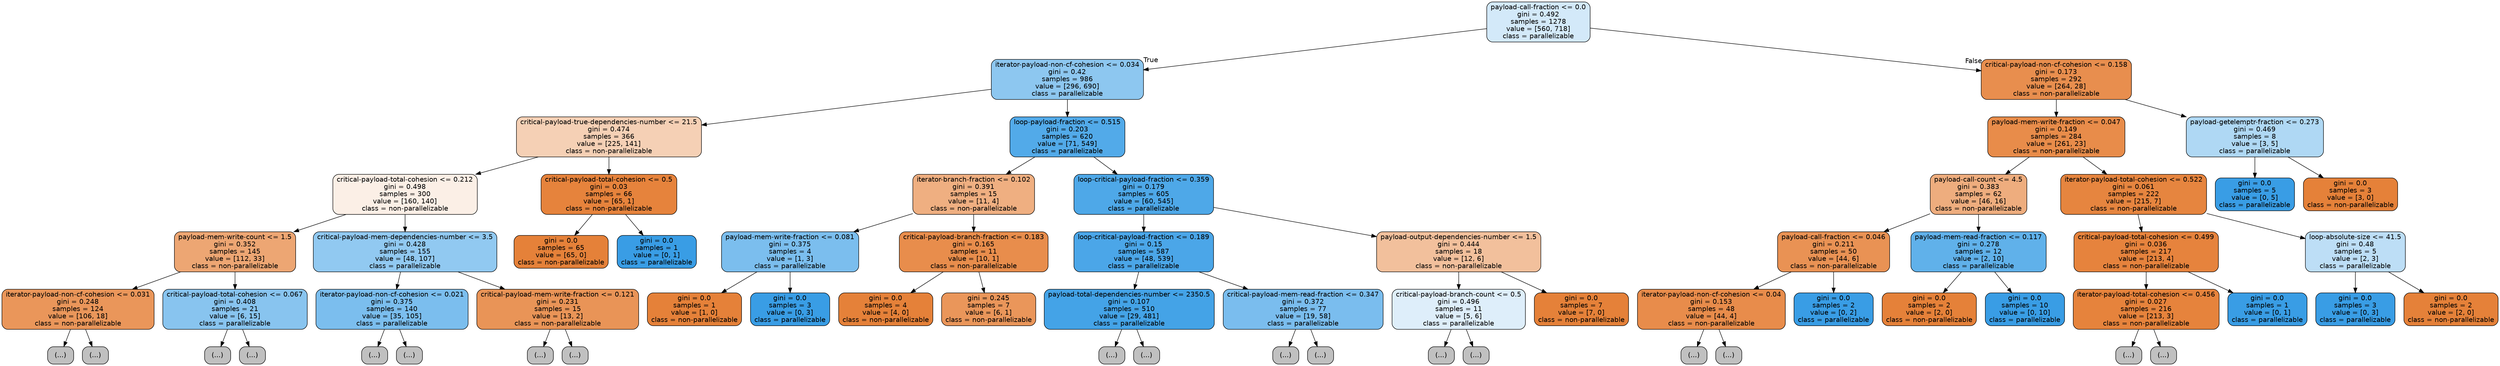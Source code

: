 digraph Tree {
node [shape=box, style="filled, rounded", color="black", fontname=helvetica] ;
edge [fontname=helvetica] ;
0 [label="payload-call-fraction <= 0.0\ngini = 0.492\nsamples = 1278\nvalue = [560, 718]\nclass = parallelizable", fillcolor="#399de538"] ;
1 [label="iterator-payload-non-cf-cohesion <= 0.034\ngini = 0.42\nsamples = 986\nvalue = [296, 690]\nclass = parallelizable", fillcolor="#399de592"] ;
0 -> 1 [labeldistance=2.5, labelangle=45, headlabel="True"] ;
2 [label="critical-payload-true-dependencies-number <= 21.5\ngini = 0.474\nsamples = 366\nvalue = [225, 141]\nclass = non-parallelizable", fillcolor="#e581395f"] ;
1 -> 2 ;
3 [label="critical-payload-total-cohesion <= 0.212\ngini = 0.498\nsamples = 300\nvalue = [160, 140]\nclass = non-parallelizable", fillcolor="#e5813920"] ;
2 -> 3 ;
4 [label="payload-mem-write-count <= 1.5\ngini = 0.352\nsamples = 145\nvalue = [112, 33]\nclass = non-parallelizable", fillcolor="#e58139b4"] ;
3 -> 4 ;
5 [label="iterator-payload-non-cf-cohesion <= 0.031\ngini = 0.248\nsamples = 124\nvalue = [106, 18]\nclass = non-parallelizable", fillcolor="#e58139d4"] ;
4 -> 5 ;
6 [label="(...)", fillcolor="#C0C0C0"] ;
5 -> 6 ;
21 [label="(...)", fillcolor="#C0C0C0"] ;
5 -> 21 ;
34 [label="critical-payload-total-cohesion <= 0.067\ngini = 0.408\nsamples = 21\nvalue = [6, 15]\nclass = parallelizable", fillcolor="#399de599"] ;
4 -> 34 ;
35 [label="(...)", fillcolor="#C0C0C0"] ;
34 -> 35 ;
40 [label="(...)", fillcolor="#C0C0C0"] ;
34 -> 40 ;
41 [label="critical-payload-mem-dependencies-number <= 3.5\ngini = 0.428\nsamples = 155\nvalue = [48, 107]\nclass = parallelizable", fillcolor="#399de58d"] ;
3 -> 41 ;
42 [label="iterator-payload-non-cf-cohesion <= 0.021\ngini = 0.375\nsamples = 140\nvalue = [35, 105]\nclass = parallelizable", fillcolor="#399de5aa"] ;
41 -> 42 ;
43 [label="(...)", fillcolor="#C0C0C0"] ;
42 -> 43 ;
60 [label="(...)", fillcolor="#C0C0C0"] ;
42 -> 60 ;
81 [label="critical-payload-mem-write-fraction <= 0.121\ngini = 0.231\nsamples = 15\nvalue = [13, 2]\nclass = non-parallelizable", fillcolor="#e58139d8"] ;
41 -> 81 ;
82 [label="(...)", fillcolor="#C0C0C0"] ;
81 -> 82 ;
83 [label="(...)", fillcolor="#C0C0C0"] ;
81 -> 83 ;
84 [label="critical-payload-total-cohesion <= 0.5\ngini = 0.03\nsamples = 66\nvalue = [65, 1]\nclass = non-parallelizable", fillcolor="#e58139fb"] ;
2 -> 84 ;
85 [label="gini = 0.0\nsamples = 65\nvalue = [65, 0]\nclass = non-parallelizable", fillcolor="#e58139ff"] ;
84 -> 85 ;
86 [label="gini = 0.0\nsamples = 1\nvalue = [0, 1]\nclass = parallelizable", fillcolor="#399de5ff"] ;
84 -> 86 ;
87 [label="loop-payload-fraction <= 0.515\ngini = 0.203\nsamples = 620\nvalue = [71, 549]\nclass = parallelizable", fillcolor="#399de5de"] ;
1 -> 87 ;
88 [label="iterator-branch-fraction <= 0.102\ngini = 0.391\nsamples = 15\nvalue = [11, 4]\nclass = non-parallelizable", fillcolor="#e58139a2"] ;
87 -> 88 ;
89 [label="payload-mem-write-fraction <= 0.081\ngini = 0.375\nsamples = 4\nvalue = [1, 3]\nclass = parallelizable", fillcolor="#399de5aa"] ;
88 -> 89 ;
90 [label="gini = 0.0\nsamples = 1\nvalue = [1, 0]\nclass = non-parallelizable", fillcolor="#e58139ff"] ;
89 -> 90 ;
91 [label="gini = 0.0\nsamples = 3\nvalue = [0, 3]\nclass = parallelizable", fillcolor="#399de5ff"] ;
89 -> 91 ;
92 [label="critical-payload-branch-fraction <= 0.183\ngini = 0.165\nsamples = 11\nvalue = [10, 1]\nclass = non-parallelizable", fillcolor="#e58139e6"] ;
88 -> 92 ;
93 [label="gini = 0.0\nsamples = 4\nvalue = [4, 0]\nclass = non-parallelizable", fillcolor="#e58139ff"] ;
92 -> 93 ;
94 [label="gini = 0.245\nsamples = 7\nvalue = [6, 1]\nclass = non-parallelizable", fillcolor="#e58139d4"] ;
92 -> 94 ;
95 [label="loop-critical-payload-fraction <= 0.359\ngini = 0.179\nsamples = 605\nvalue = [60, 545]\nclass = parallelizable", fillcolor="#399de5e3"] ;
87 -> 95 ;
96 [label="loop-critical-payload-fraction <= 0.189\ngini = 0.15\nsamples = 587\nvalue = [48, 539]\nclass = parallelizable", fillcolor="#399de5e8"] ;
95 -> 96 ;
97 [label="payload-total-dependencies-number <= 2350.5\ngini = 0.107\nsamples = 510\nvalue = [29, 481]\nclass = parallelizable", fillcolor="#399de5f0"] ;
96 -> 97 ;
98 [label="(...)", fillcolor="#C0C0C0"] ;
97 -> 98 ;
161 [label="(...)", fillcolor="#C0C0C0"] ;
97 -> 161 ;
162 [label="critical-payload-mem-read-fraction <= 0.347\ngini = 0.372\nsamples = 77\nvalue = [19, 58]\nclass = parallelizable", fillcolor="#399de5ab"] ;
96 -> 162 ;
163 [label="(...)", fillcolor="#C0C0C0"] ;
162 -> 163 ;
180 [label="(...)", fillcolor="#C0C0C0"] ;
162 -> 180 ;
189 [label="payload-output-dependencies-number <= 1.5\ngini = 0.444\nsamples = 18\nvalue = [12, 6]\nclass = non-parallelizable", fillcolor="#e581397f"] ;
95 -> 189 ;
190 [label="critical-payload-branch-count <= 0.5\ngini = 0.496\nsamples = 11\nvalue = [5, 6]\nclass = parallelizable", fillcolor="#399de52a"] ;
189 -> 190 ;
191 [label="(...)", fillcolor="#C0C0C0"] ;
190 -> 191 ;
194 [label="(...)", fillcolor="#C0C0C0"] ;
190 -> 194 ;
197 [label="gini = 0.0\nsamples = 7\nvalue = [7, 0]\nclass = non-parallelizable", fillcolor="#e58139ff"] ;
189 -> 197 ;
198 [label="critical-payload-non-cf-cohesion <= 0.158\ngini = 0.173\nsamples = 292\nvalue = [264, 28]\nclass = non-parallelizable", fillcolor="#e58139e4"] ;
0 -> 198 [labeldistance=2.5, labelangle=-45, headlabel="False"] ;
199 [label="payload-mem-write-fraction <= 0.047\ngini = 0.149\nsamples = 284\nvalue = [261, 23]\nclass = non-parallelizable", fillcolor="#e58139e9"] ;
198 -> 199 ;
200 [label="payload-call-count <= 4.5\ngini = 0.383\nsamples = 62\nvalue = [46, 16]\nclass = non-parallelizable", fillcolor="#e58139a6"] ;
199 -> 200 ;
201 [label="payload-call-fraction <= 0.046\ngini = 0.211\nsamples = 50\nvalue = [44, 6]\nclass = non-parallelizable", fillcolor="#e58139dc"] ;
200 -> 201 ;
202 [label="iterator-payload-non-cf-cohesion <= 0.04\ngini = 0.153\nsamples = 48\nvalue = [44, 4]\nclass = non-parallelizable", fillcolor="#e58139e8"] ;
201 -> 202 ;
203 [label="(...)", fillcolor="#C0C0C0"] ;
202 -> 203 ;
208 [label="(...)", fillcolor="#C0C0C0"] ;
202 -> 208 ;
211 [label="gini = 0.0\nsamples = 2\nvalue = [0, 2]\nclass = parallelizable", fillcolor="#399de5ff"] ;
201 -> 211 ;
212 [label="payload-mem-read-fraction <= 0.117\ngini = 0.278\nsamples = 12\nvalue = [2, 10]\nclass = parallelizable", fillcolor="#399de5cc"] ;
200 -> 212 ;
213 [label="gini = 0.0\nsamples = 2\nvalue = [2, 0]\nclass = non-parallelizable", fillcolor="#e58139ff"] ;
212 -> 213 ;
214 [label="gini = 0.0\nsamples = 10\nvalue = [0, 10]\nclass = parallelizable", fillcolor="#399de5ff"] ;
212 -> 214 ;
215 [label="iterator-payload-total-cohesion <= 0.522\ngini = 0.061\nsamples = 222\nvalue = [215, 7]\nclass = non-parallelizable", fillcolor="#e58139f7"] ;
199 -> 215 ;
216 [label="critical-payload-total-cohesion <= 0.499\ngini = 0.036\nsamples = 217\nvalue = [213, 4]\nclass = non-parallelizable", fillcolor="#e58139fa"] ;
215 -> 216 ;
217 [label="iterator-payload-total-cohesion <= 0.456\ngini = 0.027\nsamples = 216\nvalue = [213, 3]\nclass = non-parallelizable", fillcolor="#e58139fb"] ;
216 -> 217 ;
218 [label="(...)", fillcolor="#C0C0C0"] ;
217 -> 218 ;
223 [label="(...)", fillcolor="#C0C0C0"] ;
217 -> 223 ;
228 [label="gini = 0.0\nsamples = 1\nvalue = [0, 1]\nclass = parallelizable", fillcolor="#399de5ff"] ;
216 -> 228 ;
229 [label="loop-absolute-size <= 41.5\ngini = 0.48\nsamples = 5\nvalue = [2, 3]\nclass = parallelizable", fillcolor="#399de555"] ;
215 -> 229 ;
230 [label="gini = 0.0\nsamples = 3\nvalue = [0, 3]\nclass = parallelizable", fillcolor="#399de5ff"] ;
229 -> 230 ;
231 [label="gini = 0.0\nsamples = 2\nvalue = [2, 0]\nclass = non-parallelizable", fillcolor="#e58139ff"] ;
229 -> 231 ;
232 [label="payload-getelemptr-fraction <= 0.273\ngini = 0.469\nsamples = 8\nvalue = [3, 5]\nclass = parallelizable", fillcolor="#399de566"] ;
198 -> 232 ;
233 [label="gini = 0.0\nsamples = 5\nvalue = [0, 5]\nclass = parallelizable", fillcolor="#399de5ff"] ;
232 -> 233 ;
234 [label="gini = 0.0\nsamples = 3\nvalue = [3, 0]\nclass = non-parallelizable", fillcolor="#e58139ff"] ;
232 -> 234 ;
}